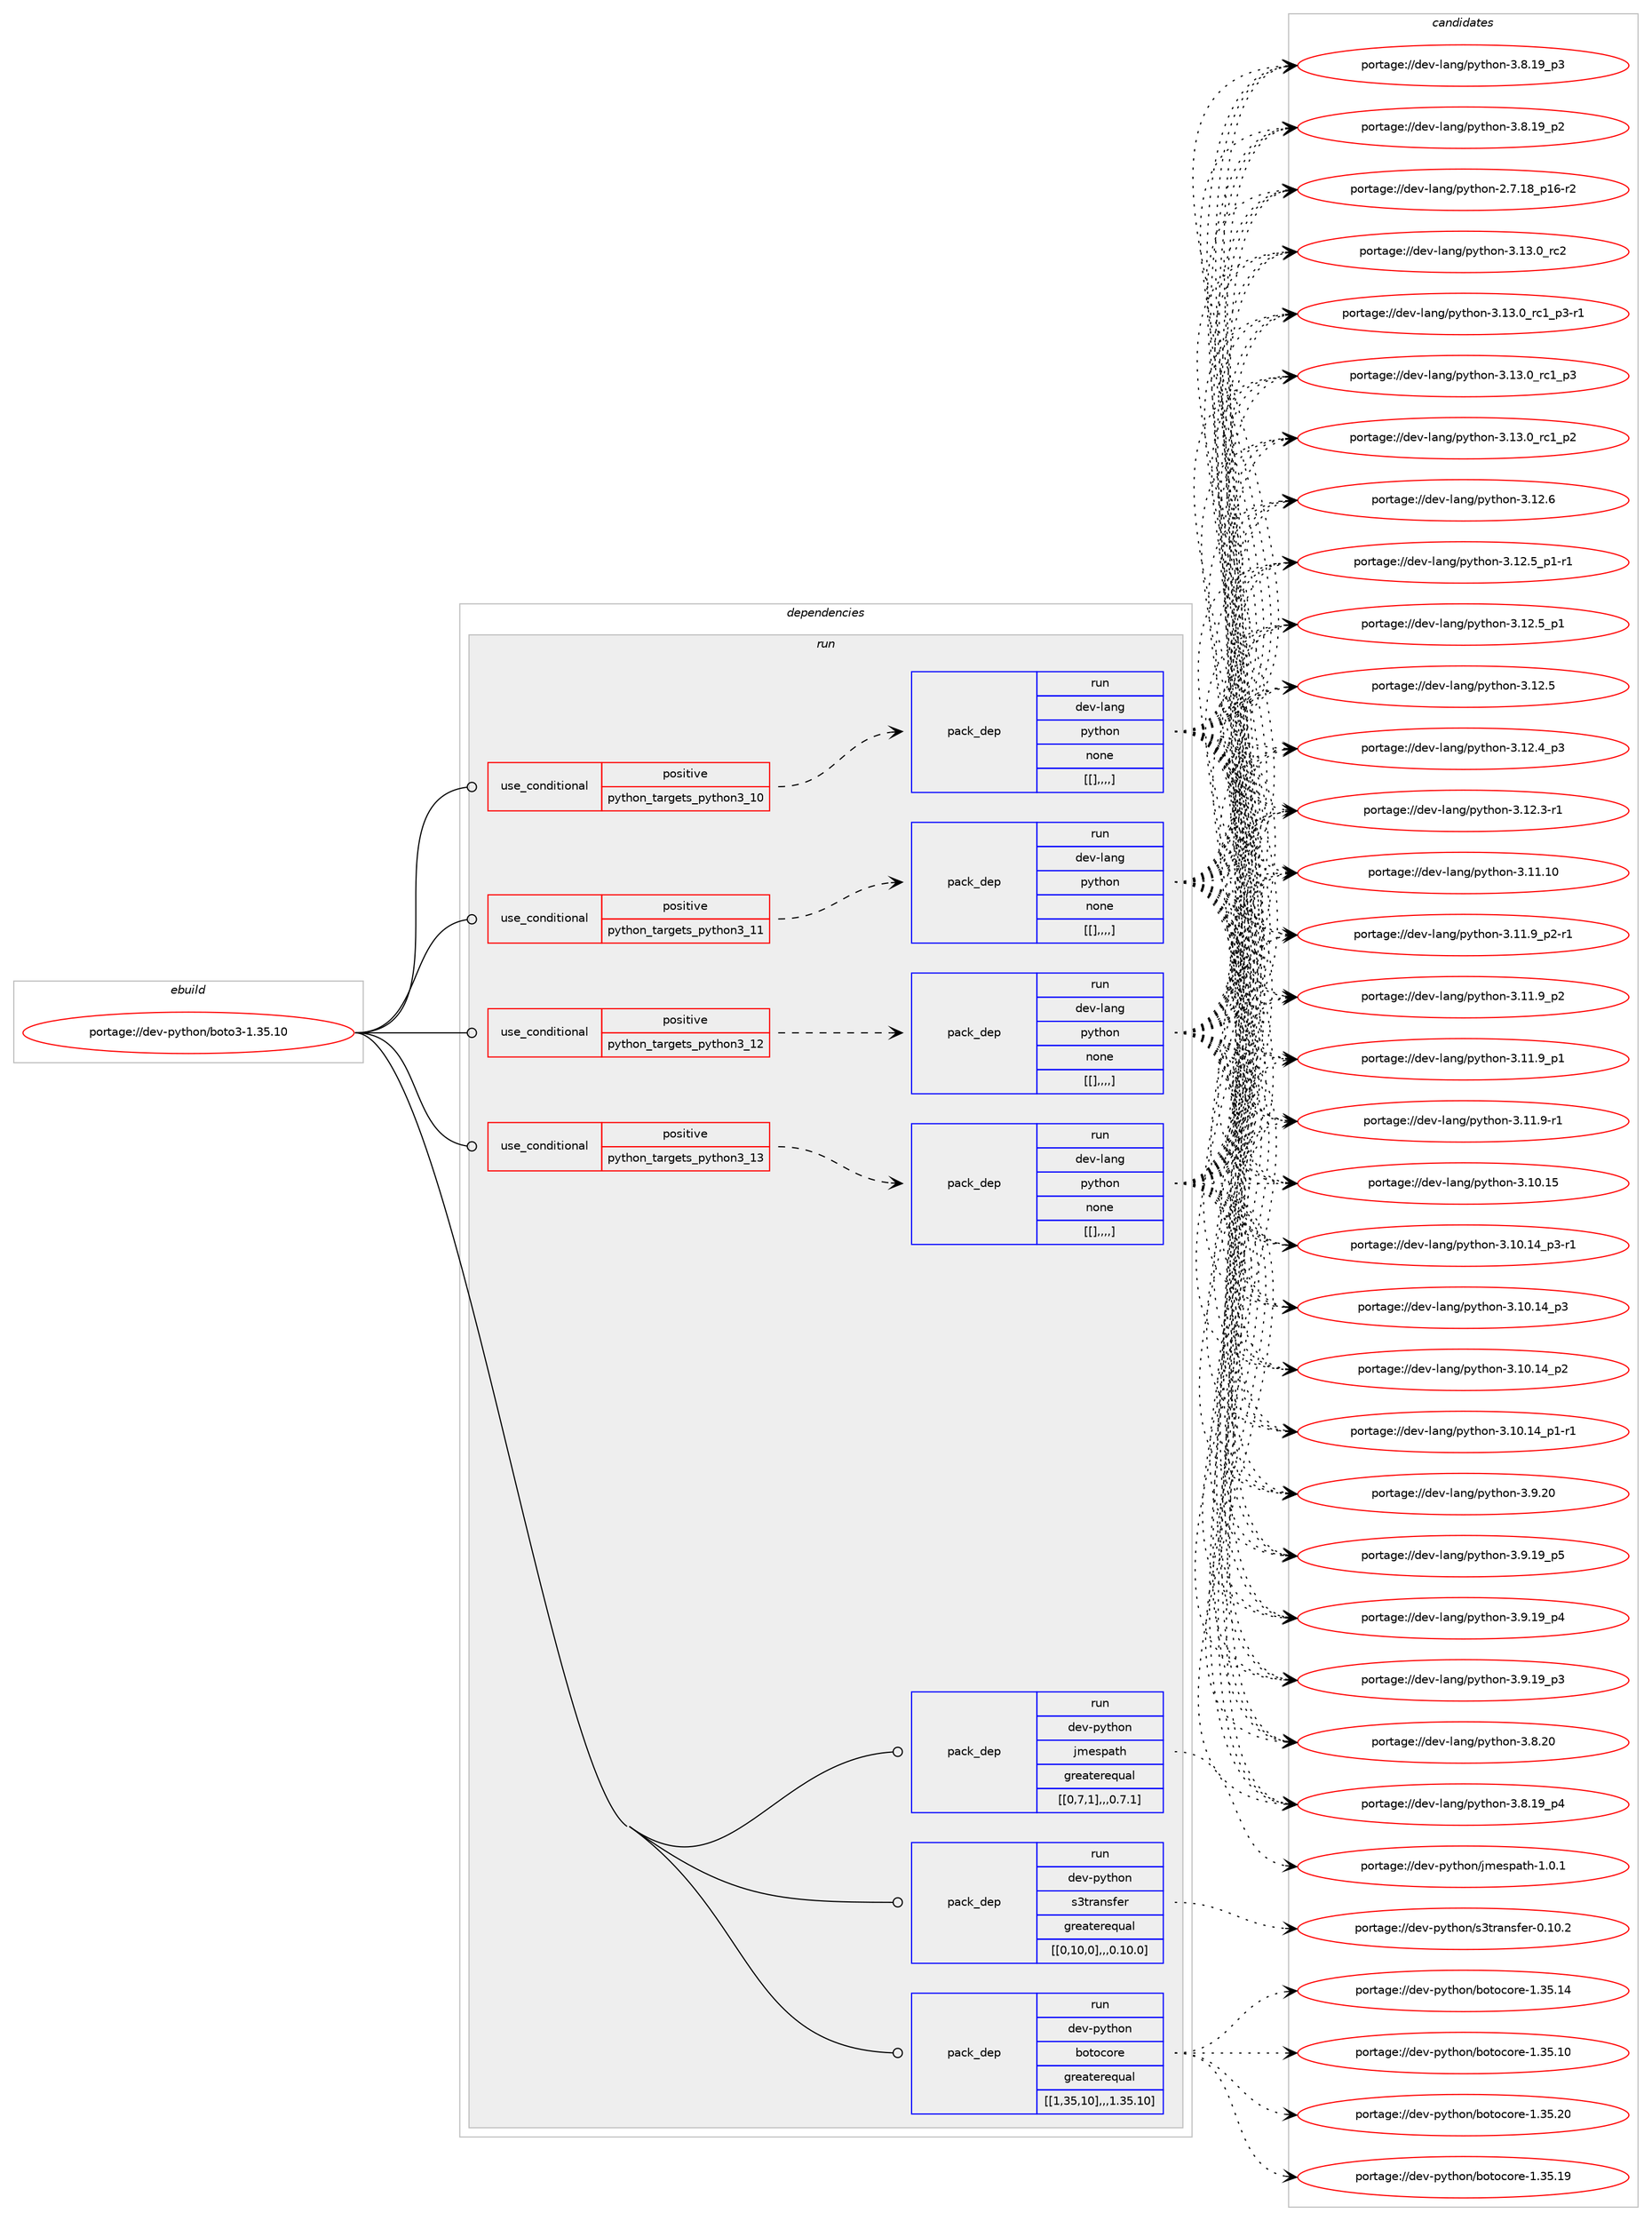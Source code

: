 digraph prolog {

# *************
# Graph options
# *************

newrank=true;
concentrate=true;
compound=true;
graph [rankdir=LR,fontname=Helvetica,fontsize=10,ranksep=1.5];#, ranksep=2.5, nodesep=0.2];
edge  [arrowhead=vee];
node  [fontname=Helvetica,fontsize=10];

# **********
# The ebuild
# **********

subgraph cluster_leftcol {
color=gray;
label=<<i>ebuild</i>>;
id [label="portage://dev-python/boto3-1.35.10", color=red, width=4, href="../dev-python/boto3-1.35.10.svg"];
}

# ****************
# The dependencies
# ****************

subgraph cluster_midcol {
color=gray;
label=<<i>dependencies</i>>;
subgraph cluster_compile {
fillcolor="#eeeeee";
style=filled;
label=<<i>compile</i>>;
}
subgraph cluster_compileandrun {
fillcolor="#eeeeee";
style=filled;
label=<<i>compile and run</i>>;
}
subgraph cluster_run {
fillcolor="#eeeeee";
style=filled;
label=<<i>run</i>>;
subgraph cond31875 {
dependency143697 [label=<<TABLE BORDER="0" CELLBORDER="1" CELLSPACING="0" CELLPADDING="4"><TR><TD ROWSPAN="3" CELLPADDING="10">use_conditional</TD></TR><TR><TD>positive</TD></TR><TR><TD>python_targets_python3_10</TD></TR></TABLE>>, shape=none, color=red];
subgraph pack110609 {
dependency143698 [label=<<TABLE BORDER="0" CELLBORDER="1" CELLSPACING="0" CELLPADDING="4" WIDTH="220"><TR><TD ROWSPAN="6" CELLPADDING="30">pack_dep</TD></TR><TR><TD WIDTH="110">run</TD></TR><TR><TD>dev-lang</TD></TR><TR><TD>python</TD></TR><TR><TD>none</TD></TR><TR><TD>[[],,,,]</TD></TR></TABLE>>, shape=none, color=blue];
}
dependency143697:e -> dependency143698:w [weight=20,style="dashed",arrowhead="vee"];
}
id:e -> dependency143697:w [weight=20,style="solid",arrowhead="odot"];
subgraph cond31876 {
dependency143699 [label=<<TABLE BORDER="0" CELLBORDER="1" CELLSPACING="0" CELLPADDING="4"><TR><TD ROWSPAN="3" CELLPADDING="10">use_conditional</TD></TR><TR><TD>positive</TD></TR><TR><TD>python_targets_python3_11</TD></TR></TABLE>>, shape=none, color=red];
subgraph pack110610 {
dependency143700 [label=<<TABLE BORDER="0" CELLBORDER="1" CELLSPACING="0" CELLPADDING="4" WIDTH="220"><TR><TD ROWSPAN="6" CELLPADDING="30">pack_dep</TD></TR><TR><TD WIDTH="110">run</TD></TR><TR><TD>dev-lang</TD></TR><TR><TD>python</TD></TR><TR><TD>none</TD></TR><TR><TD>[[],,,,]</TD></TR></TABLE>>, shape=none, color=blue];
}
dependency143699:e -> dependency143700:w [weight=20,style="dashed",arrowhead="vee"];
}
id:e -> dependency143699:w [weight=20,style="solid",arrowhead="odot"];
subgraph cond31877 {
dependency143701 [label=<<TABLE BORDER="0" CELLBORDER="1" CELLSPACING="0" CELLPADDING="4"><TR><TD ROWSPAN="3" CELLPADDING="10">use_conditional</TD></TR><TR><TD>positive</TD></TR><TR><TD>python_targets_python3_12</TD></TR></TABLE>>, shape=none, color=red];
subgraph pack110611 {
dependency143702 [label=<<TABLE BORDER="0" CELLBORDER="1" CELLSPACING="0" CELLPADDING="4" WIDTH="220"><TR><TD ROWSPAN="6" CELLPADDING="30">pack_dep</TD></TR><TR><TD WIDTH="110">run</TD></TR><TR><TD>dev-lang</TD></TR><TR><TD>python</TD></TR><TR><TD>none</TD></TR><TR><TD>[[],,,,]</TD></TR></TABLE>>, shape=none, color=blue];
}
dependency143701:e -> dependency143702:w [weight=20,style="dashed",arrowhead="vee"];
}
id:e -> dependency143701:w [weight=20,style="solid",arrowhead="odot"];
subgraph cond31878 {
dependency143703 [label=<<TABLE BORDER="0" CELLBORDER="1" CELLSPACING="0" CELLPADDING="4"><TR><TD ROWSPAN="3" CELLPADDING="10">use_conditional</TD></TR><TR><TD>positive</TD></TR><TR><TD>python_targets_python3_13</TD></TR></TABLE>>, shape=none, color=red];
subgraph pack110612 {
dependency143704 [label=<<TABLE BORDER="0" CELLBORDER="1" CELLSPACING="0" CELLPADDING="4" WIDTH="220"><TR><TD ROWSPAN="6" CELLPADDING="30">pack_dep</TD></TR><TR><TD WIDTH="110">run</TD></TR><TR><TD>dev-lang</TD></TR><TR><TD>python</TD></TR><TR><TD>none</TD></TR><TR><TD>[[],,,,]</TD></TR></TABLE>>, shape=none, color=blue];
}
dependency143703:e -> dependency143704:w [weight=20,style="dashed",arrowhead="vee"];
}
id:e -> dependency143703:w [weight=20,style="solid",arrowhead="odot"];
subgraph pack110613 {
dependency143705 [label=<<TABLE BORDER="0" CELLBORDER="1" CELLSPACING="0" CELLPADDING="4" WIDTH="220"><TR><TD ROWSPAN="6" CELLPADDING="30">pack_dep</TD></TR><TR><TD WIDTH="110">run</TD></TR><TR><TD>dev-python</TD></TR><TR><TD>botocore</TD></TR><TR><TD>greaterequal</TD></TR><TR><TD>[[1,35,10],,,1.35.10]</TD></TR></TABLE>>, shape=none, color=blue];
}
id:e -> dependency143705:w [weight=20,style="solid",arrowhead="odot"];
subgraph pack110614 {
dependency143706 [label=<<TABLE BORDER="0" CELLBORDER="1" CELLSPACING="0" CELLPADDING="4" WIDTH="220"><TR><TD ROWSPAN="6" CELLPADDING="30">pack_dep</TD></TR><TR><TD WIDTH="110">run</TD></TR><TR><TD>dev-python</TD></TR><TR><TD>jmespath</TD></TR><TR><TD>greaterequal</TD></TR><TR><TD>[[0,7,1],,,0.7.1]</TD></TR></TABLE>>, shape=none, color=blue];
}
id:e -> dependency143706:w [weight=20,style="solid",arrowhead="odot"];
subgraph pack110615 {
dependency143707 [label=<<TABLE BORDER="0" CELLBORDER="1" CELLSPACING="0" CELLPADDING="4" WIDTH="220"><TR><TD ROWSPAN="6" CELLPADDING="30">pack_dep</TD></TR><TR><TD WIDTH="110">run</TD></TR><TR><TD>dev-python</TD></TR><TR><TD>s3transfer</TD></TR><TR><TD>greaterequal</TD></TR><TR><TD>[[0,10,0],,,0.10.0]</TD></TR></TABLE>>, shape=none, color=blue];
}
id:e -> dependency143707:w [weight=20,style="solid",arrowhead="odot"];
}
}

# **************
# The candidates
# **************

subgraph cluster_choices {
rank=same;
color=gray;
label=<<i>candidates</i>>;

subgraph choice110609 {
color=black;
nodesep=1;
choice10010111845108971101034711212111610411111045514649514648951149950 [label="portage://dev-lang/python-3.13.0_rc2", color=red, width=4,href="../dev-lang/python-3.13.0_rc2.svg"];
choice1001011184510897110103471121211161041111104551464951464895114994995112514511449 [label="portage://dev-lang/python-3.13.0_rc1_p3-r1", color=red, width=4,href="../dev-lang/python-3.13.0_rc1_p3-r1.svg"];
choice100101118451089711010347112121116104111110455146495146489511499499511251 [label="portage://dev-lang/python-3.13.0_rc1_p3", color=red, width=4,href="../dev-lang/python-3.13.0_rc1_p3.svg"];
choice100101118451089711010347112121116104111110455146495146489511499499511250 [label="portage://dev-lang/python-3.13.0_rc1_p2", color=red, width=4,href="../dev-lang/python-3.13.0_rc1_p2.svg"];
choice10010111845108971101034711212111610411111045514649504654 [label="portage://dev-lang/python-3.12.6", color=red, width=4,href="../dev-lang/python-3.12.6.svg"];
choice1001011184510897110103471121211161041111104551464950465395112494511449 [label="portage://dev-lang/python-3.12.5_p1-r1", color=red, width=4,href="../dev-lang/python-3.12.5_p1-r1.svg"];
choice100101118451089711010347112121116104111110455146495046539511249 [label="portage://dev-lang/python-3.12.5_p1", color=red, width=4,href="../dev-lang/python-3.12.5_p1.svg"];
choice10010111845108971101034711212111610411111045514649504653 [label="portage://dev-lang/python-3.12.5", color=red, width=4,href="../dev-lang/python-3.12.5.svg"];
choice100101118451089711010347112121116104111110455146495046529511251 [label="portage://dev-lang/python-3.12.4_p3", color=red, width=4,href="../dev-lang/python-3.12.4_p3.svg"];
choice100101118451089711010347112121116104111110455146495046514511449 [label="portage://dev-lang/python-3.12.3-r1", color=red, width=4,href="../dev-lang/python-3.12.3-r1.svg"];
choice1001011184510897110103471121211161041111104551464949464948 [label="portage://dev-lang/python-3.11.10", color=red, width=4,href="../dev-lang/python-3.11.10.svg"];
choice1001011184510897110103471121211161041111104551464949465795112504511449 [label="portage://dev-lang/python-3.11.9_p2-r1", color=red, width=4,href="../dev-lang/python-3.11.9_p2-r1.svg"];
choice100101118451089711010347112121116104111110455146494946579511250 [label="portage://dev-lang/python-3.11.9_p2", color=red, width=4,href="../dev-lang/python-3.11.9_p2.svg"];
choice100101118451089711010347112121116104111110455146494946579511249 [label="portage://dev-lang/python-3.11.9_p1", color=red, width=4,href="../dev-lang/python-3.11.9_p1.svg"];
choice100101118451089711010347112121116104111110455146494946574511449 [label="portage://dev-lang/python-3.11.9-r1", color=red, width=4,href="../dev-lang/python-3.11.9-r1.svg"];
choice1001011184510897110103471121211161041111104551464948464953 [label="portage://dev-lang/python-3.10.15", color=red, width=4,href="../dev-lang/python-3.10.15.svg"];
choice100101118451089711010347112121116104111110455146494846495295112514511449 [label="portage://dev-lang/python-3.10.14_p3-r1", color=red, width=4,href="../dev-lang/python-3.10.14_p3-r1.svg"];
choice10010111845108971101034711212111610411111045514649484649529511251 [label="portage://dev-lang/python-3.10.14_p3", color=red, width=4,href="../dev-lang/python-3.10.14_p3.svg"];
choice10010111845108971101034711212111610411111045514649484649529511250 [label="portage://dev-lang/python-3.10.14_p2", color=red, width=4,href="../dev-lang/python-3.10.14_p2.svg"];
choice100101118451089711010347112121116104111110455146494846495295112494511449 [label="portage://dev-lang/python-3.10.14_p1-r1", color=red, width=4,href="../dev-lang/python-3.10.14_p1-r1.svg"];
choice10010111845108971101034711212111610411111045514657465048 [label="portage://dev-lang/python-3.9.20", color=red, width=4,href="../dev-lang/python-3.9.20.svg"];
choice100101118451089711010347112121116104111110455146574649579511253 [label="portage://dev-lang/python-3.9.19_p5", color=red, width=4,href="../dev-lang/python-3.9.19_p5.svg"];
choice100101118451089711010347112121116104111110455146574649579511252 [label="portage://dev-lang/python-3.9.19_p4", color=red, width=4,href="../dev-lang/python-3.9.19_p4.svg"];
choice100101118451089711010347112121116104111110455146574649579511251 [label="portage://dev-lang/python-3.9.19_p3", color=red, width=4,href="../dev-lang/python-3.9.19_p3.svg"];
choice10010111845108971101034711212111610411111045514656465048 [label="portage://dev-lang/python-3.8.20", color=red, width=4,href="../dev-lang/python-3.8.20.svg"];
choice100101118451089711010347112121116104111110455146564649579511252 [label="portage://dev-lang/python-3.8.19_p4", color=red, width=4,href="../dev-lang/python-3.8.19_p4.svg"];
choice100101118451089711010347112121116104111110455146564649579511251 [label="portage://dev-lang/python-3.8.19_p3", color=red, width=4,href="../dev-lang/python-3.8.19_p3.svg"];
choice100101118451089711010347112121116104111110455146564649579511250 [label="portage://dev-lang/python-3.8.19_p2", color=red, width=4,href="../dev-lang/python-3.8.19_p2.svg"];
choice100101118451089711010347112121116104111110455046554649569511249544511450 [label="portage://dev-lang/python-2.7.18_p16-r2", color=red, width=4,href="../dev-lang/python-2.7.18_p16-r2.svg"];
dependency143698:e -> choice10010111845108971101034711212111610411111045514649514648951149950:w [style=dotted,weight="100"];
dependency143698:e -> choice1001011184510897110103471121211161041111104551464951464895114994995112514511449:w [style=dotted,weight="100"];
dependency143698:e -> choice100101118451089711010347112121116104111110455146495146489511499499511251:w [style=dotted,weight="100"];
dependency143698:e -> choice100101118451089711010347112121116104111110455146495146489511499499511250:w [style=dotted,weight="100"];
dependency143698:e -> choice10010111845108971101034711212111610411111045514649504654:w [style=dotted,weight="100"];
dependency143698:e -> choice1001011184510897110103471121211161041111104551464950465395112494511449:w [style=dotted,weight="100"];
dependency143698:e -> choice100101118451089711010347112121116104111110455146495046539511249:w [style=dotted,weight="100"];
dependency143698:e -> choice10010111845108971101034711212111610411111045514649504653:w [style=dotted,weight="100"];
dependency143698:e -> choice100101118451089711010347112121116104111110455146495046529511251:w [style=dotted,weight="100"];
dependency143698:e -> choice100101118451089711010347112121116104111110455146495046514511449:w [style=dotted,weight="100"];
dependency143698:e -> choice1001011184510897110103471121211161041111104551464949464948:w [style=dotted,weight="100"];
dependency143698:e -> choice1001011184510897110103471121211161041111104551464949465795112504511449:w [style=dotted,weight="100"];
dependency143698:e -> choice100101118451089711010347112121116104111110455146494946579511250:w [style=dotted,weight="100"];
dependency143698:e -> choice100101118451089711010347112121116104111110455146494946579511249:w [style=dotted,weight="100"];
dependency143698:e -> choice100101118451089711010347112121116104111110455146494946574511449:w [style=dotted,weight="100"];
dependency143698:e -> choice1001011184510897110103471121211161041111104551464948464953:w [style=dotted,weight="100"];
dependency143698:e -> choice100101118451089711010347112121116104111110455146494846495295112514511449:w [style=dotted,weight="100"];
dependency143698:e -> choice10010111845108971101034711212111610411111045514649484649529511251:w [style=dotted,weight="100"];
dependency143698:e -> choice10010111845108971101034711212111610411111045514649484649529511250:w [style=dotted,weight="100"];
dependency143698:e -> choice100101118451089711010347112121116104111110455146494846495295112494511449:w [style=dotted,weight="100"];
dependency143698:e -> choice10010111845108971101034711212111610411111045514657465048:w [style=dotted,weight="100"];
dependency143698:e -> choice100101118451089711010347112121116104111110455146574649579511253:w [style=dotted,weight="100"];
dependency143698:e -> choice100101118451089711010347112121116104111110455146574649579511252:w [style=dotted,weight="100"];
dependency143698:e -> choice100101118451089711010347112121116104111110455146574649579511251:w [style=dotted,weight="100"];
dependency143698:e -> choice10010111845108971101034711212111610411111045514656465048:w [style=dotted,weight="100"];
dependency143698:e -> choice100101118451089711010347112121116104111110455146564649579511252:w [style=dotted,weight="100"];
dependency143698:e -> choice100101118451089711010347112121116104111110455146564649579511251:w [style=dotted,weight="100"];
dependency143698:e -> choice100101118451089711010347112121116104111110455146564649579511250:w [style=dotted,weight="100"];
dependency143698:e -> choice100101118451089711010347112121116104111110455046554649569511249544511450:w [style=dotted,weight="100"];
}
subgraph choice110610 {
color=black;
nodesep=1;
choice10010111845108971101034711212111610411111045514649514648951149950 [label="portage://dev-lang/python-3.13.0_rc2", color=red, width=4,href="../dev-lang/python-3.13.0_rc2.svg"];
choice1001011184510897110103471121211161041111104551464951464895114994995112514511449 [label="portage://dev-lang/python-3.13.0_rc1_p3-r1", color=red, width=4,href="../dev-lang/python-3.13.0_rc1_p3-r1.svg"];
choice100101118451089711010347112121116104111110455146495146489511499499511251 [label="portage://dev-lang/python-3.13.0_rc1_p3", color=red, width=4,href="../dev-lang/python-3.13.0_rc1_p3.svg"];
choice100101118451089711010347112121116104111110455146495146489511499499511250 [label="portage://dev-lang/python-3.13.0_rc1_p2", color=red, width=4,href="../dev-lang/python-3.13.0_rc1_p2.svg"];
choice10010111845108971101034711212111610411111045514649504654 [label="portage://dev-lang/python-3.12.6", color=red, width=4,href="../dev-lang/python-3.12.6.svg"];
choice1001011184510897110103471121211161041111104551464950465395112494511449 [label="portage://dev-lang/python-3.12.5_p1-r1", color=red, width=4,href="../dev-lang/python-3.12.5_p1-r1.svg"];
choice100101118451089711010347112121116104111110455146495046539511249 [label="portage://dev-lang/python-3.12.5_p1", color=red, width=4,href="../dev-lang/python-3.12.5_p1.svg"];
choice10010111845108971101034711212111610411111045514649504653 [label="portage://dev-lang/python-3.12.5", color=red, width=4,href="../dev-lang/python-3.12.5.svg"];
choice100101118451089711010347112121116104111110455146495046529511251 [label="portage://dev-lang/python-3.12.4_p3", color=red, width=4,href="../dev-lang/python-3.12.4_p3.svg"];
choice100101118451089711010347112121116104111110455146495046514511449 [label="portage://dev-lang/python-3.12.3-r1", color=red, width=4,href="../dev-lang/python-3.12.3-r1.svg"];
choice1001011184510897110103471121211161041111104551464949464948 [label="portage://dev-lang/python-3.11.10", color=red, width=4,href="../dev-lang/python-3.11.10.svg"];
choice1001011184510897110103471121211161041111104551464949465795112504511449 [label="portage://dev-lang/python-3.11.9_p2-r1", color=red, width=4,href="../dev-lang/python-3.11.9_p2-r1.svg"];
choice100101118451089711010347112121116104111110455146494946579511250 [label="portage://dev-lang/python-3.11.9_p2", color=red, width=4,href="../dev-lang/python-3.11.9_p2.svg"];
choice100101118451089711010347112121116104111110455146494946579511249 [label="portage://dev-lang/python-3.11.9_p1", color=red, width=4,href="../dev-lang/python-3.11.9_p1.svg"];
choice100101118451089711010347112121116104111110455146494946574511449 [label="portage://dev-lang/python-3.11.9-r1", color=red, width=4,href="../dev-lang/python-3.11.9-r1.svg"];
choice1001011184510897110103471121211161041111104551464948464953 [label="portage://dev-lang/python-3.10.15", color=red, width=4,href="../dev-lang/python-3.10.15.svg"];
choice100101118451089711010347112121116104111110455146494846495295112514511449 [label="portage://dev-lang/python-3.10.14_p3-r1", color=red, width=4,href="../dev-lang/python-3.10.14_p3-r1.svg"];
choice10010111845108971101034711212111610411111045514649484649529511251 [label="portage://dev-lang/python-3.10.14_p3", color=red, width=4,href="../dev-lang/python-3.10.14_p3.svg"];
choice10010111845108971101034711212111610411111045514649484649529511250 [label="portage://dev-lang/python-3.10.14_p2", color=red, width=4,href="../dev-lang/python-3.10.14_p2.svg"];
choice100101118451089711010347112121116104111110455146494846495295112494511449 [label="portage://dev-lang/python-3.10.14_p1-r1", color=red, width=4,href="../dev-lang/python-3.10.14_p1-r1.svg"];
choice10010111845108971101034711212111610411111045514657465048 [label="portage://dev-lang/python-3.9.20", color=red, width=4,href="../dev-lang/python-3.9.20.svg"];
choice100101118451089711010347112121116104111110455146574649579511253 [label="portage://dev-lang/python-3.9.19_p5", color=red, width=4,href="../dev-lang/python-3.9.19_p5.svg"];
choice100101118451089711010347112121116104111110455146574649579511252 [label="portage://dev-lang/python-3.9.19_p4", color=red, width=4,href="../dev-lang/python-3.9.19_p4.svg"];
choice100101118451089711010347112121116104111110455146574649579511251 [label="portage://dev-lang/python-3.9.19_p3", color=red, width=4,href="../dev-lang/python-3.9.19_p3.svg"];
choice10010111845108971101034711212111610411111045514656465048 [label="portage://dev-lang/python-3.8.20", color=red, width=4,href="../dev-lang/python-3.8.20.svg"];
choice100101118451089711010347112121116104111110455146564649579511252 [label="portage://dev-lang/python-3.8.19_p4", color=red, width=4,href="../dev-lang/python-3.8.19_p4.svg"];
choice100101118451089711010347112121116104111110455146564649579511251 [label="portage://dev-lang/python-3.8.19_p3", color=red, width=4,href="../dev-lang/python-3.8.19_p3.svg"];
choice100101118451089711010347112121116104111110455146564649579511250 [label="portage://dev-lang/python-3.8.19_p2", color=red, width=4,href="../dev-lang/python-3.8.19_p2.svg"];
choice100101118451089711010347112121116104111110455046554649569511249544511450 [label="portage://dev-lang/python-2.7.18_p16-r2", color=red, width=4,href="../dev-lang/python-2.7.18_p16-r2.svg"];
dependency143700:e -> choice10010111845108971101034711212111610411111045514649514648951149950:w [style=dotted,weight="100"];
dependency143700:e -> choice1001011184510897110103471121211161041111104551464951464895114994995112514511449:w [style=dotted,weight="100"];
dependency143700:e -> choice100101118451089711010347112121116104111110455146495146489511499499511251:w [style=dotted,weight="100"];
dependency143700:e -> choice100101118451089711010347112121116104111110455146495146489511499499511250:w [style=dotted,weight="100"];
dependency143700:e -> choice10010111845108971101034711212111610411111045514649504654:w [style=dotted,weight="100"];
dependency143700:e -> choice1001011184510897110103471121211161041111104551464950465395112494511449:w [style=dotted,weight="100"];
dependency143700:e -> choice100101118451089711010347112121116104111110455146495046539511249:w [style=dotted,weight="100"];
dependency143700:e -> choice10010111845108971101034711212111610411111045514649504653:w [style=dotted,weight="100"];
dependency143700:e -> choice100101118451089711010347112121116104111110455146495046529511251:w [style=dotted,weight="100"];
dependency143700:e -> choice100101118451089711010347112121116104111110455146495046514511449:w [style=dotted,weight="100"];
dependency143700:e -> choice1001011184510897110103471121211161041111104551464949464948:w [style=dotted,weight="100"];
dependency143700:e -> choice1001011184510897110103471121211161041111104551464949465795112504511449:w [style=dotted,weight="100"];
dependency143700:e -> choice100101118451089711010347112121116104111110455146494946579511250:w [style=dotted,weight="100"];
dependency143700:e -> choice100101118451089711010347112121116104111110455146494946579511249:w [style=dotted,weight="100"];
dependency143700:e -> choice100101118451089711010347112121116104111110455146494946574511449:w [style=dotted,weight="100"];
dependency143700:e -> choice1001011184510897110103471121211161041111104551464948464953:w [style=dotted,weight="100"];
dependency143700:e -> choice100101118451089711010347112121116104111110455146494846495295112514511449:w [style=dotted,weight="100"];
dependency143700:e -> choice10010111845108971101034711212111610411111045514649484649529511251:w [style=dotted,weight="100"];
dependency143700:e -> choice10010111845108971101034711212111610411111045514649484649529511250:w [style=dotted,weight="100"];
dependency143700:e -> choice100101118451089711010347112121116104111110455146494846495295112494511449:w [style=dotted,weight="100"];
dependency143700:e -> choice10010111845108971101034711212111610411111045514657465048:w [style=dotted,weight="100"];
dependency143700:e -> choice100101118451089711010347112121116104111110455146574649579511253:w [style=dotted,weight="100"];
dependency143700:e -> choice100101118451089711010347112121116104111110455146574649579511252:w [style=dotted,weight="100"];
dependency143700:e -> choice100101118451089711010347112121116104111110455146574649579511251:w [style=dotted,weight="100"];
dependency143700:e -> choice10010111845108971101034711212111610411111045514656465048:w [style=dotted,weight="100"];
dependency143700:e -> choice100101118451089711010347112121116104111110455146564649579511252:w [style=dotted,weight="100"];
dependency143700:e -> choice100101118451089711010347112121116104111110455146564649579511251:w [style=dotted,weight="100"];
dependency143700:e -> choice100101118451089711010347112121116104111110455146564649579511250:w [style=dotted,weight="100"];
dependency143700:e -> choice100101118451089711010347112121116104111110455046554649569511249544511450:w [style=dotted,weight="100"];
}
subgraph choice110611 {
color=black;
nodesep=1;
choice10010111845108971101034711212111610411111045514649514648951149950 [label="portage://dev-lang/python-3.13.0_rc2", color=red, width=4,href="../dev-lang/python-3.13.0_rc2.svg"];
choice1001011184510897110103471121211161041111104551464951464895114994995112514511449 [label="portage://dev-lang/python-3.13.0_rc1_p3-r1", color=red, width=4,href="../dev-lang/python-3.13.0_rc1_p3-r1.svg"];
choice100101118451089711010347112121116104111110455146495146489511499499511251 [label="portage://dev-lang/python-3.13.0_rc1_p3", color=red, width=4,href="../dev-lang/python-3.13.0_rc1_p3.svg"];
choice100101118451089711010347112121116104111110455146495146489511499499511250 [label="portage://dev-lang/python-3.13.0_rc1_p2", color=red, width=4,href="../dev-lang/python-3.13.0_rc1_p2.svg"];
choice10010111845108971101034711212111610411111045514649504654 [label="portage://dev-lang/python-3.12.6", color=red, width=4,href="../dev-lang/python-3.12.6.svg"];
choice1001011184510897110103471121211161041111104551464950465395112494511449 [label="portage://dev-lang/python-3.12.5_p1-r1", color=red, width=4,href="../dev-lang/python-3.12.5_p1-r1.svg"];
choice100101118451089711010347112121116104111110455146495046539511249 [label="portage://dev-lang/python-3.12.5_p1", color=red, width=4,href="../dev-lang/python-3.12.5_p1.svg"];
choice10010111845108971101034711212111610411111045514649504653 [label="portage://dev-lang/python-3.12.5", color=red, width=4,href="../dev-lang/python-3.12.5.svg"];
choice100101118451089711010347112121116104111110455146495046529511251 [label="portage://dev-lang/python-3.12.4_p3", color=red, width=4,href="../dev-lang/python-3.12.4_p3.svg"];
choice100101118451089711010347112121116104111110455146495046514511449 [label="portage://dev-lang/python-3.12.3-r1", color=red, width=4,href="../dev-lang/python-3.12.3-r1.svg"];
choice1001011184510897110103471121211161041111104551464949464948 [label="portage://dev-lang/python-3.11.10", color=red, width=4,href="../dev-lang/python-3.11.10.svg"];
choice1001011184510897110103471121211161041111104551464949465795112504511449 [label="portage://dev-lang/python-3.11.9_p2-r1", color=red, width=4,href="../dev-lang/python-3.11.9_p2-r1.svg"];
choice100101118451089711010347112121116104111110455146494946579511250 [label="portage://dev-lang/python-3.11.9_p2", color=red, width=4,href="../dev-lang/python-3.11.9_p2.svg"];
choice100101118451089711010347112121116104111110455146494946579511249 [label="portage://dev-lang/python-3.11.9_p1", color=red, width=4,href="../dev-lang/python-3.11.9_p1.svg"];
choice100101118451089711010347112121116104111110455146494946574511449 [label="portage://dev-lang/python-3.11.9-r1", color=red, width=4,href="../dev-lang/python-3.11.9-r1.svg"];
choice1001011184510897110103471121211161041111104551464948464953 [label="portage://dev-lang/python-3.10.15", color=red, width=4,href="../dev-lang/python-3.10.15.svg"];
choice100101118451089711010347112121116104111110455146494846495295112514511449 [label="portage://dev-lang/python-3.10.14_p3-r1", color=red, width=4,href="../dev-lang/python-3.10.14_p3-r1.svg"];
choice10010111845108971101034711212111610411111045514649484649529511251 [label="portage://dev-lang/python-3.10.14_p3", color=red, width=4,href="../dev-lang/python-3.10.14_p3.svg"];
choice10010111845108971101034711212111610411111045514649484649529511250 [label="portage://dev-lang/python-3.10.14_p2", color=red, width=4,href="../dev-lang/python-3.10.14_p2.svg"];
choice100101118451089711010347112121116104111110455146494846495295112494511449 [label="portage://dev-lang/python-3.10.14_p1-r1", color=red, width=4,href="../dev-lang/python-3.10.14_p1-r1.svg"];
choice10010111845108971101034711212111610411111045514657465048 [label="portage://dev-lang/python-3.9.20", color=red, width=4,href="../dev-lang/python-3.9.20.svg"];
choice100101118451089711010347112121116104111110455146574649579511253 [label="portage://dev-lang/python-3.9.19_p5", color=red, width=4,href="../dev-lang/python-3.9.19_p5.svg"];
choice100101118451089711010347112121116104111110455146574649579511252 [label="portage://dev-lang/python-3.9.19_p4", color=red, width=4,href="../dev-lang/python-3.9.19_p4.svg"];
choice100101118451089711010347112121116104111110455146574649579511251 [label="portage://dev-lang/python-3.9.19_p3", color=red, width=4,href="../dev-lang/python-3.9.19_p3.svg"];
choice10010111845108971101034711212111610411111045514656465048 [label="portage://dev-lang/python-3.8.20", color=red, width=4,href="../dev-lang/python-3.8.20.svg"];
choice100101118451089711010347112121116104111110455146564649579511252 [label="portage://dev-lang/python-3.8.19_p4", color=red, width=4,href="../dev-lang/python-3.8.19_p4.svg"];
choice100101118451089711010347112121116104111110455146564649579511251 [label="portage://dev-lang/python-3.8.19_p3", color=red, width=4,href="../dev-lang/python-3.8.19_p3.svg"];
choice100101118451089711010347112121116104111110455146564649579511250 [label="portage://dev-lang/python-3.8.19_p2", color=red, width=4,href="../dev-lang/python-3.8.19_p2.svg"];
choice100101118451089711010347112121116104111110455046554649569511249544511450 [label="portage://dev-lang/python-2.7.18_p16-r2", color=red, width=4,href="../dev-lang/python-2.7.18_p16-r2.svg"];
dependency143702:e -> choice10010111845108971101034711212111610411111045514649514648951149950:w [style=dotted,weight="100"];
dependency143702:e -> choice1001011184510897110103471121211161041111104551464951464895114994995112514511449:w [style=dotted,weight="100"];
dependency143702:e -> choice100101118451089711010347112121116104111110455146495146489511499499511251:w [style=dotted,weight="100"];
dependency143702:e -> choice100101118451089711010347112121116104111110455146495146489511499499511250:w [style=dotted,weight="100"];
dependency143702:e -> choice10010111845108971101034711212111610411111045514649504654:w [style=dotted,weight="100"];
dependency143702:e -> choice1001011184510897110103471121211161041111104551464950465395112494511449:w [style=dotted,weight="100"];
dependency143702:e -> choice100101118451089711010347112121116104111110455146495046539511249:w [style=dotted,weight="100"];
dependency143702:e -> choice10010111845108971101034711212111610411111045514649504653:w [style=dotted,weight="100"];
dependency143702:e -> choice100101118451089711010347112121116104111110455146495046529511251:w [style=dotted,weight="100"];
dependency143702:e -> choice100101118451089711010347112121116104111110455146495046514511449:w [style=dotted,weight="100"];
dependency143702:e -> choice1001011184510897110103471121211161041111104551464949464948:w [style=dotted,weight="100"];
dependency143702:e -> choice1001011184510897110103471121211161041111104551464949465795112504511449:w [style=dotted,weight="100"];
dependency143702:e -> choice100101118451089711010347112121116104111110455146494946579511250:w [style=dotted,weight="100"];
dependency143702:e -> choice100101118451089711010347112121116104111110455146494946579511249:w [style=dotted,weight="100"];
dependency143702:e -> choice100101118451089711010347112121116104111110455146494946574511449:w [style=dotted,weight="100"];
dependency143702:e -> choice1001011184510897110103471121211161041111104551464948464953:w [style=dotted,weight="100"];
dependency143702:e -> choice100101118451089711010347112121116104111110455146494846495295112514511449:w [style=dotted,weight="100"];
dependency143702:e -> choice10010111845108971101034711212111610411111045514649484649529511251:w [style=dotted,weight="100"];
dependency143702:e -> choice10010111845108971101034711212111610411111045514649484649529511250:w [style=dotted,weight="100"];
dependency143702:e -> choice100101118451089711010347112121116104111110455146494846495295112494511449:w [style=dotted,weight="100"];
dependency143702:e -> choice10010111845108971101034711212111610411111045514657465048:w [style=dotted,weight="100"];
dependency143702:e -> choice100101118451089711010347112121116104111110455146574649579511253:w [style=dotted,weight="100"];
dependency143702:e -> choice100101118451089711010347112121116104111110455146574649579511252:w [style=dotted,weight="100"];
dependency143702:e -> choice100101118451089711010347112121116104111110455146574649579511251:w [style=dotted,weight="100"];
dependency143702:e -> choice10010111845108971101034711212111610411111045514656465048:w [style=dotted,weight="100"];
dependency143702:e -> choice100101118451089711010347112121116104111110455146564649579511252:w [style=dotted,weight="100"];
dependency143702:e -> choice100101118451089711010347112121116104111110455146564649579511251:w [style=dotted,weight="100"];
dependency143702:e -> choice100101118451089711010347112121116104111110455146564649579511250:w [style=dotted,weight="100"];
dependency143702:e -> choice100101118451089711010347112121116104111110455046554649569511249544511450:w [style=dotted,weight="100"];
}
subgraph choice110612 {
color=black;
nodesep=1;
choice10010111845108971101034711212111610411111045514649514648951149950 [label="portage://dev-lang/python-3.13.0_rc2", color=red, width=4,href="../dev-lang/python-3.13.0_rc2.svg"];
choice1001011184510897110103471121211161041111104551464951464895114994995112514511449 [label="portage://dev-lang/python-3.13.0_rc1_p3-r1", color=red, width=4,href="../dev-lang/python-3.13.0_rc1_p3-r1.svg"];
choice100101118451089711010347112121116104111110455146495146489511499499511251 [label="portage://dev-lang/python-3.13.0_rc1_p3", color=red, width=4,href="../dev-lang/python-3.13.0_rc1_p3.svg"];
choice100101118451089711010347112121116104111110455146495146489511499499511250 [label="portage://dev-lang/python-3.13.0_rc1_p2", color=red, width=4,href="../dev-lang/python-3.13.0_rc1_p2.svg"];
choice10010111845108971101034711212111610411111045514649504654 [label="portage://dev-lang/python-3.12.6", color=red, width=4,href="../dev-lang/python-3.12.6.svg"];
choice1001011184510897110103471121211161041111104551464950465395112494511449 [label="portage://dev-lang/python-3.12.5_p1-r1", color=red, width=4,href="../dev-lang/python-3.12.5_p1-r1.svg"];
choice100101118451089711010347112121116104111110455146495046539511249 [label="portage://dev-lang/python-3.12.5_p1", color=red, width=4,href="../dev-lang/python-3.12.5_p1.svg"];
choice10010111845108971101034711212111610411111045514649504653 [label="portage://dev-lang/python-3.12.5", color=red, width=4,href="../dev-lang/python-3.12.5.svg"];
choice100101118451089711010347112121116104111110455146495046529511251 [label="portage://dev-lang/python-3.12.4_p3", color=red, width=4,href="../dev-lang/python-3.12.4_p3.svg"];
choice100101118451089711010347112121116104111110455146495046514511449 [label="portage://dev-lang/python-3.12.3-r1", color=red, width=4,href="../dev-lang/python-3.12.3-r1.svg"];
choice1001011184510897110103471121211161041111104551464949464948 [label="portage://dev-lang/python-3.11.10", color=red, width=4,href="../dev-lang/python-3.11.10.svg"];
choice1001011184510897110103471121211161041111104551464949465795112504511449 [label="portage://dev-lang/python-3.11.9_p2-r1", color=red, width=4,href="../dev-lang/python-3.11.9_p2-r1.svg"];
choice100101118451089711010347112121116104111110455146494946579511250 [label="portage://dev-lang/python-3.11.9_p2", color=red, width=4,href="../dev-lang/python-3.11.9_p2.svg"];
choice100101118451089711010347112121116104111110455146494946579511249 [label="portage://dev-lang/python-3.11.9_p1", color=red, width=4,href="../dev-lang/python-3.11.9_p1.svg"];
choice100101118451089711010347112121116104111110455146494946574511449 [label="portage://dev-lang/python-3.11.9-r1", color=red, width=4,href="../dev-lang/python-3.11.9-r1.svg"];
choice1001011184510897110103471121211161041111104551464948464953 [label="portage://dev-lang/python-3.10.15", color=red, width=4,href="../dev-lang/python-3.10.15.svg"];
choice100101118451089711010347112121116104111110455146494846495295112514511449 [label="portage://dev-lang/python-3.10.14_p3-r1", color=red, width=4,href="../dev-lang/python-3.10.14_p3-r1.svg"];
choice10010111845108971101034711212111610411111045514649484649529511251 [label="portage://dev-lang/python-3.10.14_p3", color=red, width=4,href="../dev-lang/python-3.10.14_p3.svg"];
choice10010111845108971101034711212111610411111045514649484649529511250 [label="portage://dev-lang/python-3.10.14_p2", color=red, width=4,href="../dev-lang/python-3.10.14_p2.svg"];
choice100101118451089711010347112121116104111110455146494846495295112494511449 [label="portage://dev-lang/python-3.10.14_p1-r1", color=red, width=4,href="../dev-lang/python-3.10.14_p1-r1.svg"];
choice10010111845108971101034711212111610411111045514657465048 [label="portage://dev-lang/python-3.9.20", color=red, width=4,href="../dev-lang/python-3.9.20.svg"];
choice100101118451089711010347112121116104111110455146574649579511253 [label="portage://dev-lang/python-3.9.19_p5", color=red, width=4,href="../dev-lang/python-3.9.19_p5.svg"];
choice100101118451089711010347112121116104111110455146574649579511252 [label="portage://dev-lang/python-3.9.19_p4", color=red, width=4,href="../dev-lang/python-3.9.19_p4.svg"];
choice100101118451089711010347112121116104111110455146574649579511251 [label="portage://dev-lang/python-3.9.19_p3", color=red, width=4,href="../dev-lang/python-3.9.19_p3.svg"];
choice10010111845108971101034711212111610411111045514656465048 [label="portage://dev-lang/python-3.8.20", color=red, width=4,href="../dev-lang/python-3.8.20.svg"];
choice100101118451089711010347112121116104111110455146564649579511252 [label="portage://dev-lang/python-3.8.19_p4", color=red, width=4,href="../dev-lang/python-3.8.19_p4.svg"];
choice100101118451089711010347112121116104111110455146564649579511251 [label="portage://dev-lang/python-3.8.19_p3", color=red, width=4,href="../dev-lang/python-3.8.19_p3.svg"];
choice100101118451089711010347112121116104111110455146564649579511250 [label="portage://dev-lang/python-3.8.19_p2", color=red, width=4,href="../dev-lang/python-3.8.19_p2.svg"];
choice100101118451089711010347112121116104111110455046554649569511249544511450 [label="portage://dev-lang/python-2.7.18_p16-r2", color=red, width=4,href="../dev-lang/python-2.7.18_p16-r2.svg"];
dependency143704:e -> choice10010111845108971101034711212111610411111045514649514648951149950:w [style=dotted,weight="100"];
dependency143704:e -> choice1001011184510897110103471121211161041111104551464951464895114994995112514511449:w [style=dotted,weight="100"];
dependency143704:e -> choice100101118451089711010347112121116104111110455146495146489511499499511251:w [style=dotted,weight="100"];
dependency143704:e -> choice100101118451089711010347112121116104111110455146495146489511499499511250:w [style=dotted,weight="100"];
dependency143704:e -> choice10010111845108971101034711212111610411111045514649504654:w [style=dotted,weight="100"];
dependency143704:e -> choice1001011184510897110103471121211161041111104551464950465395112494511449:w [style=dotted,weight="100"];
dependency143704:e -> choice100101118451089711010347112121116104111110455146495046539511249:w [style=dotted,weight="100"];
dependency143704:e -> choice10010111845108971101034711212111610411111045514649504653:w [style=dotted,weight="100"];
dependency143704:e -> choice100101118451089711010347112121116104111110455146495046529511251:w [style=dotted,weight="100"];
dependency143704:e -> choice100101118451089711010347112121116104111110455146495046514511449:w [style=dotted,weight="100"];
dependency143704:e -> choice1001011184510897110103471121211161041111104551464949464948:w [style=dotted,weight="100"];
dependency143704:e -> choice1001011184510897110103471121211161041111104551464949465795112504511449:w [style=dotted,weight="100"];
dependency143704:e -> choice100101118451089711010347112121116104111110455146494946579511250:w [style=dotted,weight="100"];
dependency143704:e -> choice100101118451089711010347112121116104111110455146494946579511249:w [style=dotted,weight="100"];
dependency143704:e -> choice100101118451089711010347112121116104111110455146494946574511449:w [style=dotted,weight="100"];
dependency143704:e -> choice1001011184510897110103471121211161041111104551464948464953:w [style=dotted,weight="100"];
dependency143704:e -> choice100101118451089711010347112121116104111110455146494846495295112514511449:w [style=dotted,weight="100"];
dependency143704:e -> choice10010111845108971101034711212111610411111045514649484649529511251:w [style=dotted,weight="100"];
dependency143704:e -> choice10010111845108971101034711212111610411111045514649484649529511250:w [style=dotted,weight="100"];
dependency143704:e -> choice100101118451089711010347112121116104111110455146494846495295112494511449:w [style=dotted,weight="100"];
dependency143704:e -> choice10010111845108971101034711212111610411111045514657465048:w [style=dotted,weight="100"];
dependency143704:e -> choice100101118451089711010347112121116104111110455146574649579511253:w [style=dotted,weight="100"];
dependency143704:e -> choice100101118451089711010347112121116104111110455146574649579511252:w [style=dotted,weight="100"];
dependency143704:e -> choice100101118451089711010347112121116104111110455146574649579511251:w [style=dotted,weight="100"];
dependency143704:e -> choice10010111845108971101034711212111610411111045514656465048:w [style=dotted,weight="100"];
dependency143704:e -> choice100101118451089711010347112121116104111110455146564649579511252:w [style=dotted,weight="100"];
dependency143704:e -> choice100101118451089711010347112121116104111110455146564649579511251:w [style=dotted,weight="100"];
dependency143704:e -> choice100101118451089711010347112121116104111110455146564649579511250:w [style=dotted,weight="100"];
dependency143704:e -> choice100101118451089711010347112121116104111110455046554649569511249544511450:w [style=dotted,weight="100"];
}
subgraph choice110613 {
color=black;
nodesep=1;
choice100101118451121211161041111104798111116111991111141014549465153465048 [label="portage://dev-python/botocore-1.35.20", color=red, width=4,href="../dev-python/botocore-1.35.20.svg"];
choice100101118451121211161041111104798111116111991111141014549465153464957 [label="portage://dev-python/botocore-1.35.19", color=red, width=4,href="../dev-python/botocore-1.35.19.svg"];
choice100101118451121211161041111104798111116111991111141014549465153464952 [label="portage://dev-python/botocore-1.35.14", color=red, width=4,href="../dev-python/botocore-1.35.14.svg"];
choice100101118451121211161041111104798111116111991111141014549465153464948 [label="portage://dev-python/botocore-1.35.10", color=red, width=4,href="../dev-python/botocore-1.35.10.svg"];
dependency143705:e -> choice100101118451121211161041111104798111116111991111141014549465153465048:w [style=dotted,weight="100"];
dependency143705:e -> choice100101118451121211161041111104798111116111991111141014549465153464957:w [style=dotted,weight="100"];
dependency143705:e -> choice100101118451121211161041111104798111116111991111141014549465153464952:w [style=dotted,weight="100"];
dependency143705:e -> choice100101118451121211161041111104798111116111991111141014549465153464948:w [style=dotted,weight="100"];
}
subgraph choice110614 {
color=black;
nodesep=1;
choice100101118451121211161041111104710610910111511297116104454946484649 [label="portage://dev-python/jmespath-1.0.1", color=red, width=4,href="../dev-python/jmespath-1.0.1.svg"];
dependency143706:e -> choice100101118451121211161041111104710610910111511297116104454946484649:w [style=dotted,weight="100"];
}
subgraph choice110615 {
color=black;
nodesep=1;
choice1001011184511212111610411111047115511161149711011510210111445484649484650 [label="portage://dev-python/s3transfer-0.10.2", color=red, width=4,href="../dev-python/s3transfer-0.10.2.svg"];
dependency143707:e -> choice1001011184511212111610411111047115511161149711011510210111445484649484650:w [style=dotted,weight="100"];
}
}

}

